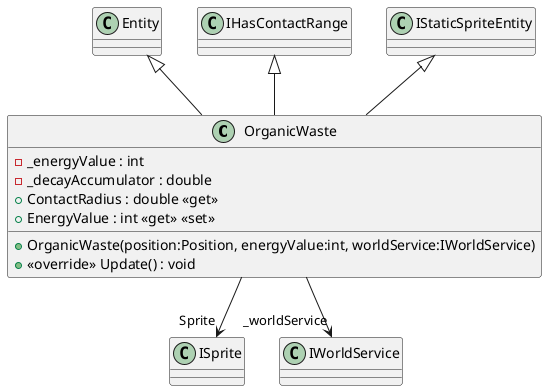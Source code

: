 @startuml
class OrganicWaste {
    - _energyValue : int
    - _decayAccumulator : double
    + ContactRadius : double <<get>>
    + EnergyValue : int <<get>> <<set>>
    + OrganicWaste(position:Position, energyValue:int, worldService:IWorldService)
    + <<override>> Update() : void
}
Entity <|-- OrganicWaste
IHasContactRange <|-- OrganicWaste
IStaticSpriteEntity <|-- OrganicWaste
OrganicWaste --> "Sprite" ISprite
OrganicWaste --> "_worldService" IWorldService
@enduml
